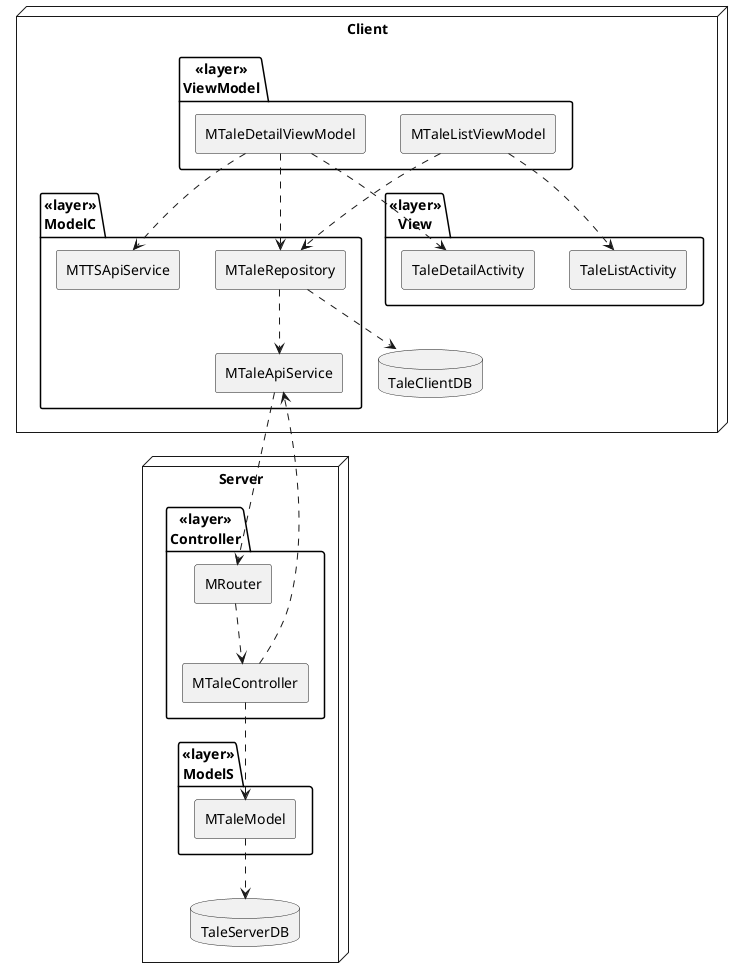 @startuml lv2_module
skinparam componentStyle rectangle

node Client{
    package <<layer>>\nModelC {
        component MTaleRepository as TaleRepository
        component MTaleApiService as TaleApiService
        component MTTSApiService as TTSApiService
    }

    package <<layer>>\nViewModel {
        component MTaleListViewModel as TaleListViewModel
        component MTaleDetailViewModel as TaleDetailViewModel
    }

    package <<layer>>\nView {
        component TaleListActivity
        component TaleDetailActivity
    }

    database TaleClientDB
}



node Server {

    package <<layer>>\nController {
        component MRouter as Router
        component MTaleController as TaleController
    }

    package <<layer>>\nModelS {
        component MTaleModel as TaleModel
    }

    database TaleServerDB
}

Router ..> TaleController
TaleController ..> TaleModel
TaleModel ..> TaleServerDB

TaleRepository ..> TaleClientDB
TaleRepository ..> TaleApiService
TaleDetailViewModel ..> TTSApiService

TaleListViewModel ..> TaleRepository
TaleDetailViewModel ..> TaleRepository

TaleListViewModel ..> TaleListActivity
TaleDetailViewModel ..> TaleDetailActivity

TaleApiService ..> Router
TaleController ..> TaleApiService



@enduml